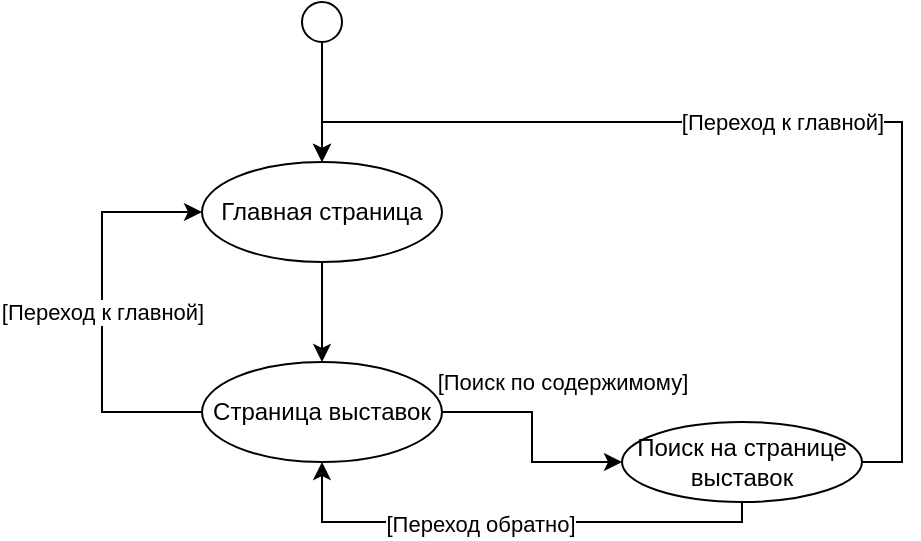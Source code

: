 <mxfile version="21.2.1" type="device">
  <diagram id="jGerHa19D_e0McWDrIxB" name="Page-1">
    <mxGraphModel dx="989" dy="549" grid="1" gridSize="10" guides="1" tooltips="1" connect="1" arrows="1" fold="1" page="1" pageScale="1" pageWidth="850" pageHeight="1100" math="0" shadow="0">
      <root>
        <mxCell id="0" />
        <mxCell id="1" parent="0" />
        <mxCell id="ROhZX6uPs9uJ00iQo2_F-108" style="edgeStyle=orthogonalEdgeStyle;rounded=0;orthogonalLoop=1;jettySize=auto;html=1;entryX=1;entryY=0.5;entryDx=0;entryDy=0;" parent="1" edge="1">
          <mxGeometry relative="1" as="geometry">
            <Array as="points">
              <mxPoint x="1555" y="948" />
              <mxPoint x="1555" y="845" />
            </Array>
            <mxPoint x="1425" y="845" as="targetPoint" />
          </mxGeometry>
        </mxCell>
        <mxCell id="ROhZX6uPs9uJ00iQo2_F-109" value="[Переход]" style="edgeLabel;html=1;align=center;verticalAlign=middle;resizable=0;points=[];" parent="ROhZX6uPs9uJ00iQo2_F-108" vertex="1" connectable="0">
          <mxGeometry x="-0.096" y="4" relative="1" as="geometry">
            <mxPoint x="29" y="-24" as="offset" />
          </mxGeometry>
        </mxCell>
        <mxCell id="Z1GdnrEUFYO8o0XKGosL-1" style="edgeStyle=orthogonalEdgeStyle;rounded=0;orthogonalLoop=1;jettySize=auto;html=1;entryX=1;entryY=0.5;entryDx=0;entryDy=0;" parent="1" edge="1">
          <mxGeometry relative="1" as="geometry">
            <Array as="points">
              <mxPoint x="570" y="313" />
              <mxPoint x="570" y="210" />
            </Array>
            <mxPoint x="440" y="210" as="targetPoint" />
          </mxGeometry>
        </mxCell>
        <mxCell id="Z1GdnrEUFYO8o0XKGosL-2" value="[Переход]" style="edgeLabel;html=1;align=center;verticalAlign=middle;resizable=0;points=[];" parent="Z1GdnrEUFYO8o0XKGosL-1" vertex="1" connectable="0">
          <mxGeometry x="-0.096" y="4" relative="1" as="geometry">
            <mxPoint x="29" y="-24" as="offset" />
          </mxGeometry>
        </mxCell>
        <mxCell id="Z1GdnrEUFYO8o0XKGosL-3" style="edgeStyle=orthogonalEdgeStyle;rounded=0;orthogonalLoop=1;jettySize=auto;html=1;entryX=1;entryY=0.5;entryDx=0;entryDy=0;" parent="1" edge="1">
          <mxGeometry relative="1" as="geometry">
            <Array as="points">
              <mxPoint x="1355" y="978" />
              <mxPoint x="1355" y="875" />
            </Array>
            <mxPoint x="1225" y="875" as="targetPoint" />
          </mxGeometry>
        </mxCell>
        <mxCell id="Z1GdnrEUFYO8o0XKGosL-4" value="[Переход]" style="edgeLabel;html=1;align=center;verticalAlign=middle;resizable=0;points=[];" parent="Z1GdnrEUFYO8o0XKGosL-3" vertex="1" connectable="0">
          <mxGeometry x="-0.096" y="4" relative="1" as="geometry">
            <mxPoint x="29" y="-24" as="offset" />
          </mxGeometry>
        </mxCell>
        <mxCell id="Z1GdnrEUFYO8o0XKGosL-5" style="edgeStyle=orthogonalEdgeStyle;rounded=0;orthogonalLoop=1;jettySize=auto;html=1;entryX=1;entryY=0.5;entryDx=0;entryDy=0;" parent="1" edge="1">
          <mxGeometry relative="1" as="geometry">
            <Array as="points">
              <mxPoint x="370" y="343" />
              <mxPoint x="370" y="240" />
            </Array>
            <mxPoint x="240" y="240" as="targetPoint" />
          </mxGeometry>
        </mxCell>
        <mxCell id="Z1GdnrEUFYO8o0XKGosL-6" value="[Переход]" style="edgeLabel;html=1;align=center;verticalAlign=middle;resizable=0;points=[];" parent="Z1GdnrEUFYO8o0XKGosL-5" vertex="1" connectable="0">
          <mxGeometry x="-0.096" y="4" relative="1" as="geometry">
            <mxPoint x="29" y="-24" as="offset" />
          </mxGeometry>
        </mxCell>
        <mxCell id="e5WfRHg5pOKCV-M4I9D9-63" style="edgeStyle=orthogonalEdgeStyle;rounded=0;orthogonalLoop=1;jettySize=auto;html=1;" edge="1" parent="1" source="e5WfRHg5pOKCV-M4I9D9-64" target="e5WfRHg5pOKCV-M4I9D9-67">
          <mxGeometry relative="1" as="geometry" />
        </mxCell>
        <mxCell id="e5WfRHg5pOKCV-M4I9D9-64" value="" style="ellipse;whiteSpace=wrap;html=1;aspect=fixed;" vertex="1" parent="1">
          <mxGeometry x="695" y="470" width="20" height="20" as="geometry" />
        </mxCell>
        <mxCell id="e5WfRHg5pOKCV-M4I9D9-65" style="edgeStyle=orthogonalEdgeStyle;rounded=0;orthogonalLoop=1;jettySize=auto;html=1;" edge="1" parent="1" source="e5WfRHg5pOKCV-M4I9D9-67" target="e5WfRHg5pOKCV-M4I9D9-73">
          <mxGeometry relative="1" as="geometry" />
        </mxCell>
        <mxCell id="e5WfRHg5pOKCV-M4I9D9-67" value="Главная страница" style="ellipse;whiteSpace=wrap;html=1;" vertex="1" parent="1">
          <mxGeometry x="645" y="550" width="120" height="50" as="geometry" />
        </mxCell>
        <mxCell id="e5WfRHg5pOKCV-M4I9D9-69" style="edgeStyle=orthogonalEdgeStyle;rounded=0;orthogonalLoop=1;jettySize=auto;html=1;entryX=1;entryY=0.5;entryDx=0;entryDy=0;" edge="1" parent="1">
          <mxGeometry relative="1" as="geometry">
            <Array as="points">
              <mxPoint x="895" y="778" />
              <mxPoint x="895" y="675" />
            </Array>
            <mxPoint x="765" y="675" as="targetPoint" />
          </mxGeometry>
        </mxCell>
        <mxCell id="e5WfRHg5pOKCV-M4I9D9-70" value="[Переход]" style="edgeLabel;html=1;align=center;verticalAlign=middle;resizable=0;points=[];" vertex="1" connectable="0" parent="e5WfRHg5pOKCV-M4I9D9-69">
          <mxGeometry x="-0.096" y="4" relative="1" as="geometry">
            <mxPoint x="29" y="-24" as="offset" />
          </mxGeometry>
        </mxCell>
        <mxCell id="e5WfRHg5pOKCV-M4I9D9-71" value="[Переход к главной]" style="edgeStyle=orthogonalEdgeStyle;rounded=0;orthogonalLoop=1;jettySize=auto;html=1;entryX=0;entryY=0.5;entryDx=0;entryDy=0;" edge="1" parent="1" source="e5WfRHg5pOKCV-M4I9D9-73" target="e5WfRHg5pOKCV-M4I9D9-67">
          <mxGeometry relative="1" as="geometry">
            <Array as="points">
              <mxPoint x="595" y="675" />
              <mxPoint x="595" y="575" />
            </Array>
          </mxGeometry>
        </mxCell>
        <mxCell id="e5WfRHg5pOKCV-M4I9D9-72" value="[Поиск по содержимому]" style="edgeStyle=orthogonalEdgeStyle;rounded=0;orthogonalLoop=1;jettySize=auto;html=1;entryX=0;entryY=0.5;entryDx=0;entryDy=0;" edge="1" parent="1" source="e5WfRHg5pOKCV-M4I9D9-73" target="e5WfRHg5pOKCV-M4I9D9-77">
          <mxGeometry x="-0.217" y="21" relative="1" as="geometry">
            <mxPoint x="-6" y="-15" as="offset" />
          </mxGeometry>
        </mxCell>
        <mxCell id="e5WfRHg5pOKCV-M4I9D9-73" value="Страница выставок" style="ellipse;whiteSpace=wrap;html=1;" vertex="1" parent="1">
          <mxGeometry x="645" y="650" width="120" height="50" as="geometry" />
        </mxCell>
        <mxCell id="e5WfRHg5pOKCV-M4I9D9-74" value="[Переход к главной]" style="edgeStyle=orthogonalEdgeStyle;rounded=0;orthogonalLoop=1;jettySize=auto;html=1;entryX=0.5;entryY=0;entryDx=0;entryDy=0;" edge="1" parent="1" source="e5WfRHg5pOKCV-M4I9D9-77" target="e5WfRHg5pOKCV-M4I9D9-67">
          <mxGeometry relative="1" as="geometry">
            <Array as="points">
              <mxPoint x="995" y="700" />
              <mxPoint x="995" y="530" />
              <mxPoint x="705" y="530" />
            </Array>
          </mxGeometry>
        </mxCell>
        <mxCell id="e5WfRHg5pOKCV-M4I9D9-75" style="edgeStyle=orthogonalEdgeStyle;rounded=0;orthogonalLoop=1;jettySize=auto;html=1;entryX=0.5;entryY=1;entryDx=0;entryDy=0;" edge="1" parent="1" source="e5WfRHg5pOKCV-M4I9D9-77" target="e5WfRHg5pOKCV-M4I9D9-73">
          <mxGeometry relative="1" as="geometry">
            <Array as="points">
              <mxPoint x="915" y="730" />
              <mxPoint x="705" y="730" />
            </Array>
          </mxGeometry>
        </mxCell>
        <mxCell id="e5WfRHg5pOKCV-M4I9D9-76" value="[Переход обратно]" style="edgeLabel;html=1;align=center;verticalAlign=middle;resizable=0;points=[];" vertex="1" connectable="0" parent="e5WfRHg5pOKCV-M4I9D9-75">
          <mxGeometry x="0.128" y="1" relative="1" as="geometry">
            <mxPoint as="offset" />
          </mxGeometry>
        </mxCell>
        <mxCell id="e5WfRHg5pOKCV-M4I9D9-77" value="Поиск на странице&lt;br&gt;выставок" style="ellipse;whiteSpace=wrap;html=1;" vertex="1" parent="1">
          <mxGeometry x="855" y="680" width="120" height="40" as="geometry" />
        </mxCell>
      </root>
    </mxGraphModel>
  </diagram>
</mxfile>
